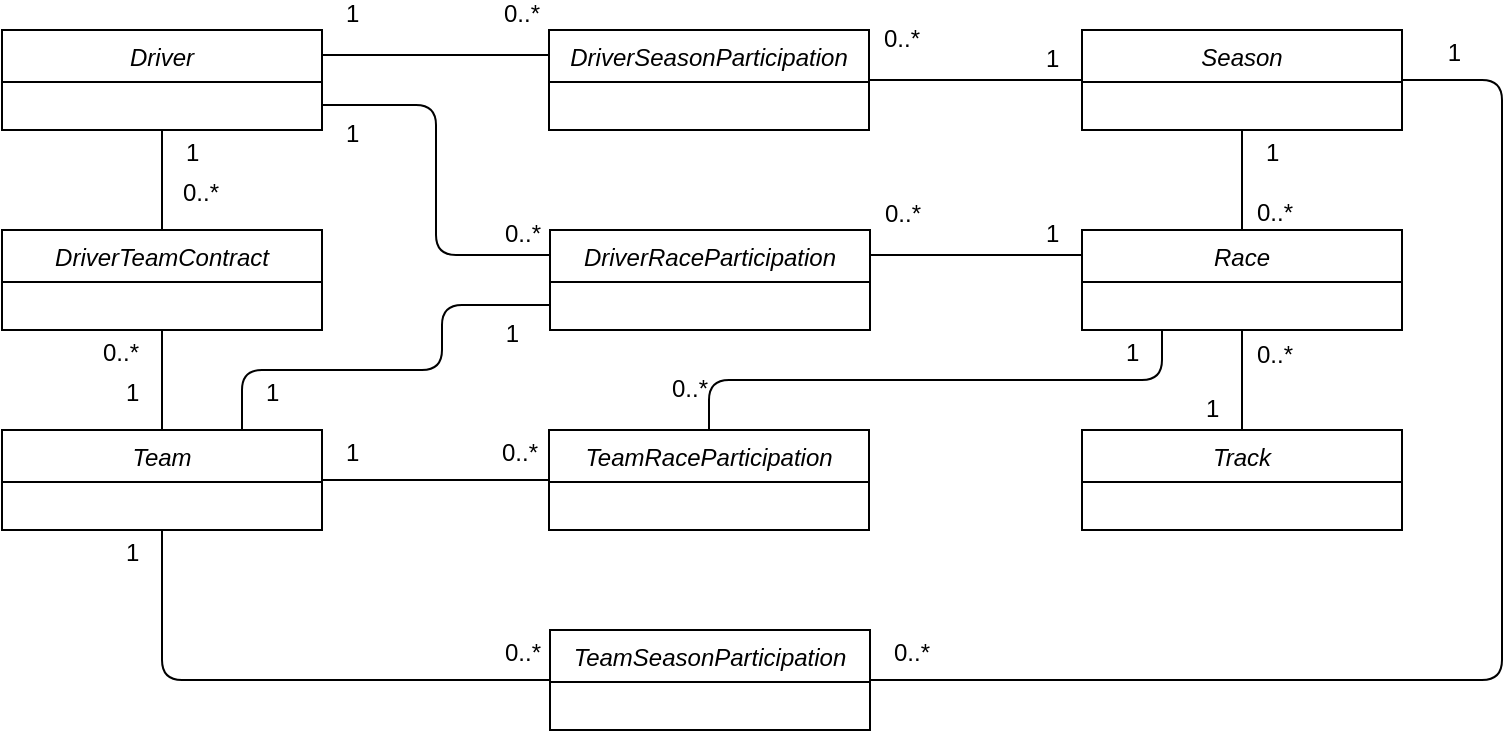 <mxfile version="21.6.1" type="device">
  <diagram id="C5RBs43oDa-KdzZeNtuy" name="Page-1">
    <mxGraphModel dx="1028" dy="706" grid="1" gridSize="10" guides="1" tooltips="1" connect="1" arrows="1" fold="1" page="1" pageScale="1" pageWidth="827" pageHeight="1169" math="0" shadow="0">
      <root>
        <mxCell id="WIyWlLk6GJQsqaUBKTNV-0" />
        <mxCell id="WIyWlLk6GJQsqaUBKTNV-1" parent="WIyWlLk6GJQsqaUBKTNV-0" />
        <mxCell id="zkfFHV4jXpPFQw0GAbJ--0" value="Driver" style="swimlane;fontStyle=2;align=center;verticalAlign=top;childLayout=stackLayout;horizontal=1;startSize=26;horizontalStack=0;resizeParent=1;resizeLast=0;collapsible=1;marginBottom=0;rounded=0;shadow=0;strokeWidth=1;" parent="WIyWlLk6GJQsqaUBKTNV-1" vertex="1">
          <mxGeometry x="60" y="120" width="160" height="50" as="geometry">
            <mxRectangle x="230" y="140" width="160" height="26" as="alternateBounds" />
          </mxGeometry>
        </mxCell>
        <mxCell id="zkfFHV4jXpPFQw0GAbJ--26" value="" style="endArrow=none;shadow=0;strokeWidth=1;rounded=1;endFill=0;edgeStyle=elbowEdgeStyle;elbow=vertical;entryX=0.5;entryY=0;entryDx=0;entryDy=0;" parent="WIyWlLk6GJQsqaUBKTNV-1" source="zkfFHV4jXpPFQw0GAbJ--0" target="C2LUxytdj5E1txI-PoYI-3" edge="1">
          <mxGeometry x="0.5" y="41" relative="1" as="geometry">
            <mxPoint x="230" y="192" as="sourcePoint" />
            <mxPoint x="358" y="189" as="targetPoint" />
            <mxPoint x="-40" y="32" as="offset" />
          </mxGeometry>
        </mxCell>
        <mxCell id="zkfFHV4jXpPFQw0GAbJ--27" value="1" style="resizable=0;align=left;verticalAlign=bottom;labelBackgroundColor=none;fontSize=12;" parent="zkfFHV4jXpPFQw0GAbJ--26" connectable="0" vertex="1">
          <mxGeometry x="-1" relative="1" as="geometry">
            <mxPoint x="10" y="20" as="offset" />
          </mxGeometry>
        </mxCell>
        <mxCell id="zkfFHV4jXpPFQw0GAbJ--28" value="0..*" style="resizable=0;align=right;verticalAlign=bottom;labelBackgroundColor=none;fontSize=12;" parent="zkfFHV4jXpPFQw0GAbJ--26" connectable="0" vertex="1">
          <mxGeometry x="1" relative="1" as="geometry">
            <mxPoint x="30" y="-10" as="offset" />
          </mxGeometry>
        </mxCell>
        <mxCell id="C2LUxytdj5E1txI-PoYI-2" value="Team" style="swimlane;fontStyle=2;align=center;verticalAlign=top;childLayout=stackLayout;horizontal=1;startSize=26;horizontalStack=0;resizeParent=1;resizeLast=0;collapsible=1;marginBottom=0;rounded=0;shadow=0;strokeWidth=1;" vertex="1" parent="WIyWlLk6GJQsqaUBKTNV-1">
          <mxGeometry x="60" y="320" width="160" height="50" as="geometry">
            <mxRectangle x="230" y="140" width="160" height="26" as="alternateBounds" />
          </mxGeometry>
        </mxCell>
        <mxCell id="C2LUxytdj5E1txI-PoYI-3" value="DriverTeamContract" style="swimlane;fontStyle=2;align=center;verticalAlign=top;childLayout=stackLayout;horizontal=1;startSize=26;horizontalStack=0;resizeParent=1;resizeLast=0;collapsible=1;marginBottom=0;rounded=0;shadow=0;strokeWidth=1;" vertex="1" parent="WIyWlLk6GJQsqaUBKTNV-1">
          <mxGeometry x="60" y="220" width="160" height="50" as="geometry">
            <mxRectangle x="230" y="140" width="160" height="26" as="alternateBounds" />
          </mxGeometry>
        </mxCell>
        <mxCell id="C2LUxytdj5E1txI-PoYI-4" value="Season" style="swimlane;fontStyle=2;align=center;verticalAlign=top;childLayout=stackLayout;horizontal=1;startSize=26;horizontalStack=0;resizeParent=1;resizeLast=0;collapsible=1;marginBottom=0;rounded=0;shadow=0;strokeWidth=1;" vertex="1" parent="WIyWlLk6GJQsqaUBKTNV-1">
          <mxGeometry x="600" y="120" width="160" height="50" as="geometry">
            <mxRectangle x="230" y="140" width="160" height="26" as="alternateBounds" />
          </mxGeometry>
        </mxCell>
        <mxCell id="C2LUxytdj5E1txI-PoYI-5" value="Race" style="swimlane;fontStyle=2;align=center;verticalAlign=top;childLayout=stackLayout;horizontal=1;startSize=26;horizontalStack=0;resizeParent=1;resizeLast=0;collapsible=1;marginBottom=0;rounded=0;shadow=0;strokeWidth=1;" vertex="1" parent="WIyWlLk6GJQsqaUBKTNV-1">
          <mxGeometry x="600" y="220" width="160" height="50" as="geometry">
            <mxRectangle x="230" y="140" width="160" height="26" as="alternateBounds" />
          </mxGeometry>
        </mxCell>
        <mxCell id="C2LUxytdj5E1txI-PoYI-6" value="Track" style="swimlane;fontStyle=2;align=center;verticalAlign=top;childLayout=stackLayout;horizontal=1;startSize=26;horizontalStack=0;resizeParent=1;resizeLast=0;collapsible=1;marginBottom=0;rounded=0;shadow=0;strokeWidth=1;" vertex="1" parent="WIyWlLk6GJQsqaUBKTNV-1">
          <mxGeometry x="600" y="320" width="160" height="50" as="geometry">
            <mxRectangle x="230" y="140" width="160" height="26" as="alternateBounds" />
          </mxGeometry>
        </mxCell>
        <mxCell id="C2LUxytdj5E1txI-PoYI-7" value="" style="endArrow=none;shadow=0;strokeWidth=1;rounded=1;endFill=0;edgeStyle=elbowEdgeStyle;elbow=vertical;entryX=0.5;entryY=1;entryDx=0;entryDy=0;exitX=0.5;exitY=0;exitDx=0;exitDy=0;" edge="1" parent="WIyWlLk6GJQsqaUBKTNV-1" source="C2LUxytdj5E1txI-PoYI-2" target="C2LUxytdj5E1txI-PoYI-3">
          <mxGeometry x="0.5" y="41" relative="1" as="geometry">
            <mxPoint x="340" y="450" as="sourcePoint" />
            <mxPoint x="340" y="580" as="targetPoint" />
            <mxPoint x="-40" y="32" as="offset" />
          </mxGeometry>
        </mxCell>
        <mxCell id="C2LUxytdj5E1txI-PoYI-8" value="1" style="resizable=0;align=left;verticalAlign=bottom;labelBackgroundColor=none;fontSize=12;" connectable="0" vertex="1" parent="C2LUxytdj5E1txI-PoYI-7">
          <mxGeometry x="-1" relative="1" as="geometry">
            <mxPoint x="-20" y="-10" as="offset" />
          </mxGeometry>
        </mxCell>
        <mxCell id="C2LUxytdj5E1txI-PoYI-9" value="0..*" style="resizable=0;align=right;verticalAlign=bottom;labelBackgroundColor=none;fontSize=12;" connectable="0" vertex="1" parent="C2LUxytdj5E1txI-PoYI-7">
          <mxGeometry x="1" relative="1" as="geometry">
            <mxPoint x="-10" y="20" as="offset" />
          </mxGeometry>
        </mxCell>
        <mxCell id="C2LUxytdj5E1txI-PoYI-10" value="DriverSeasonParticipation" style="swimlane;fontStyle=2;align=center;verticalAlign=top;childLayout=stackLayout;horizontal=1;startSize=26;horizontalStack=0;resizeParent=1;resizeLast=0;collapsible=1;marginBottom=0;rounded=0;shadow=0;strokeWidth=1;" vertex="1" parent="WIyWlLk6GJQsqaUBKTNV-1">
          <mxGeometry x="333.5" y="120" width="160" height="50" as="geometry">
            <mxRectangle x="230" y="140" width="160" height="26" as="alternateBounds" />
          </mxGeometry>
        </mxCell>
        <mxCell id="C2LUxytdj5E1txI-PoYI-12" value="" style="endArrow=none;shadow=0;strokeWidth=1;rounded=1;endFill=0;edgeStyle=elbowEdgeStyle;elbow=vertical;entryX=0;entryY=0.25;entryDx=0;entryDy=0;exitX=1;exitY=0.25;exitDx=0;exitDy=0;" edge="1" parent="WIyWlLk6GJQsqaUBKTNV-1" source="zkfFHV4jXpPFQw0GAbJ--0" target="C2LUxytdj5E1txI-PoYI-10">
          <mxGeometry x="0.5" y="41" relative="1" as="geometry">
            <mxPoint x="160" y="180" as="sourcePoint" />
            <mxPoint x="160" y="310" as="targetPoint" />
            <mxPoint x="-40" y="32" as="offset" />
          </mxGeometry>
        </mxCell>
        <mxCell id="C2LUxytdj5E1txI-PoYI-13" value="1" style="resizable=0;align=left;verticalAlign=bottom;labelBackgroundColor=none;fontSize=12;" connectable="0" vertex="1" parent="C2LUxytdj5E1txI-PoYI-12">
          <mxGeometry x="-1" relative="1" as="geometry">
            <mxPoint x="10" y="-12" as="offset" />
          </mxGeometry>
        </mxCell>
        <mxCell id="C2LUxytdj5E1txI-PoYI-14" value="0..*" style="resizable=0;align=right;verticalAlign=bottom;labelBackgroundColor=none;fontSize=12;" connectable="0" vertex="1" parent="C2LUxytdj5E1txI-PoYI-12">
          <mxGeometry x="1" relative="1" as="geometry">
            <mxPoint x="-3" y="-12" as="offset" />
          </mxGeometry>
        </mxCell>
        <mxCell id="C2LUxytdj5E1txI-PoYI-15" value="" style="endArrow=none;shadow=0;strokeWidth=1;rounded=1;endFill=0;edgeStyle=elbowEdgeStyle;elbow=vertical;entryX=1;entryY=0.5;entryDx=0;entryDy=0;exitX=0;exitY=0.5;exitDx=0;exitDy=0;" edge="1" parent="WIyWlLk6GJQsqaUBKTNV-1" source="C2LUxytdj5E1txI-PoYI-4" target="C2LUxytdj5E1txI-PoYI-10">
          <mxGeometry x="0.5" y="41" relative="1" as="geometry">
            <mxPoint x="310" y="230" as="sourcePoint" />
            <mxPoint x="344" y="143" as="targetPoint" />
            <mxPoint x="-40" y="32" as="offset" />
          </mxGeometry>
        </mxCell>
        <mxCell id="C2LUxytdj5E1txI-PoYI-16" value="1" style="resizable=0;align=left;verticalAlign=bottom;labelBackgroundColor=none;fontSize=12;" connectable="0" vertex="1" parent="C2LUxytdj5E1txI-PoYI-15">
          <mxGeometry x="-1" relative="1" as="geometry">
            <mxPoint x="-20" y="-2" as="offset" />
          </mxGeometry>
        </mxCell>
        <mxCell id="C2LUxytdj5E1txI-PoYI-17" value="0..*" style="resizable=0;align=right;verticalAlign=bottom;labelBackgroundColor=none;fontSize=12;" connectable="0" vertex="1" parent="C2LUxytdj5E1txI-PoYI-15">
          <mxGeometry x="1" relative="1" as="geometry">
            <mxPoint x="27" y="-12" as="offset" />
          </mxGeometry>
        </mxCell>
        <mxCell id="C2LUxytdj5E1txI-PoYI-18" value="DriverRaceParticipation" style="swimlane;fontStyle=2;align=center;verticalAlign=top;childLayout=stackLayout;horizontal=1;startSize=26;horizontalStack=0;resizeParent=1;resizeLast=0;collapsible=1;marginBottom=0;rounded=0;shadow=0;strokeWidth=1;" vertex="1" parent="WIyWlLk6GJQsqaUBKTNV-1">
          <mxGeometry x="334" y="220" width="160" height="50" as="geometry">
            <mxRectangle x="230" y="140" width="160" height="26" as="alternateBounds" />
          </mxGeometry>
        </mxCell>
        <mxCell id="C2LUxytdj5E1txI-PoYI-19" value="" style="endArrow=none;shadow=0;strokeWidth=1;rounded=1;endFill=0;edgeStyle=elbowEdgeStyle;elbow=vertical;entryX=1;entryY=0.25;entryDx=0;entryDy=0;exitX=0;exitY=0.25;exitDx=0;exitDy=0;" edge="1" parent="WIyWlLk6GJQsqaUBKTNV-1" source="C2LUxytdj5E1txI-PoYI-5" target="C2LUxytdj5E1txI-PoYI-18">
          <mxGeometry x="0.5" y="41" relative="1" as="geometry">
            <mxPoint x="600" y="133" as="sourcePoint" />
            <mxPoint x="504" y="143" as="targetPoint" />
            <mxPoint x="-40" y="32" as="offset" />
          </mxGeometry>
        </mxCell>
        <mxCell id="C2LUxytdj5E1txI-PoYI-20" value="1" style="resizable=0;align=left;verticalAlign=bottom;labelBackgroundColor=none;fontSize=12;" connectable="0" vertex="1" parent="C2LUxytdj5E1txI-PoYI-19">
          <mxGeometry x="-1" relative="1" as="geometry">
            <mxPoint x="-20" y="-2" as="offset" />
          </mxGeometry>
        </mxCell>
        <mxCell id="C2LUxytdj5E1txI-PoYI-21" value="0..*" style="resizable=0;align=right;verticalAlign=bottom;labelBackgroundColor=none;fontSize=12;" connectable="0" vertex="1" parent="C2LUxytdj5E1txI-PoYI-19">
          <mxGeometry x="1" relative="1" as="geometry">
            <mxPoint x="27" y="-12" as="offset" />
          </mxGeometry>
        </mxCell>
        <mxCell id="C2LUxytdj5E1txI-PoYI-22" value="" style="endArrow=none;shadow=0;strokeWidth=1;rounded=1;endFill=0;edgeStyle=orthogonalEdgeStyle;elbow=vertical;entryX=0;entryY=0.25;entryDx=0;entryDy=0;exitX=1;exitY=0.75;exitDx=0;exitDy=0;" edge="1" parent="WIyWlLk6GJQsqaUBKTNV-1" source="zkfFHV4jXpPFQw0GAbJ--0" target="C2LUxytdj5E1txI-PoYI-18">
          <mxGeometry x="0.5" y="41" relative="1" as="geometry">
            <mxPoint x="220" y="190" as="sourcePoint" />
            <mxPoint x="324" y="265" as="targetPoint" />
            <mxPoint x="-40" y="32" as="offset" />
          </mxGeometry>
        </mxCell>
        <mxCell id="C2LUxytdj5E1txI-PoYI-23" value="1" style="resizable=0;align=left;verticalAlign=bottom;labelBackgroundColor=none;fontSize=12;" connectable="0" vertex="1" parent="C2LUxytdj5E1txI-PoYI-22">
          <mxGeometry x="-1" relative="1" as="geometry">
            <mxPoint x="10" y="23" as="offset" />
          </mxGeometry>
        </mxCell>
        <mxCell id="C2LUxytdj5E1txI-PoYI-24" value="0..*" style="resizable=0;align=right;verticalAlign=bottom;labelBackgroundColor=none;fontSize=12;" connectable="0" vertex="1" parent="C2LUxytdj5E1txI-PoYI-22">
          <mxGeometry x="1" relative="1" as="geometry">
            <mxPoint x="-3" y="-2" as="offset" />
          </mxGeometry>
        </mxCell>
        <mxCell id="C2LUxytdj5E1txI-PoYI-26" value="" style="endArrow=none;shadow=0;strokeWidth=1;rounded=1;endFill=0;edgeStyle=elbowEdgeStyle;elbow=vertical;entryX=0.5;entryY=1;entryDx=0;entryDy=0;exitX=0.5;exitY=0;exitDx=0;exitDy=0;" edge="1" parent="WIyWlLk6GJQsqaUBKTNV-1" source="C2LUxytdj5E1txI-PoYI-6" target="C2LUxytdj5E1txI-PoYI-5">
          <mxGeometry x="0.5" y="41" relative="1" as="geometry">
            <mxPoint x="516" y="374.53" as="sourcePoint" />
            <mxPoint x="420" y="374.53" as="targetPoint" />
            <mxPoint x="-40" y="32" as="offset" />
          </mxGeometry>
        </mxCell>
        <mxCell id="C2LUxytdj5E1txI-PoYI-27" value="1" style="resizable=0;align=left;verticalAlign=bottom;labelBackgroundColor=none;fontSize=12;" connectable="0" vertex="1" parent="C2LUxytdj5E1txI-PoYI-26">
          <mxGeometry x="-1" relative="1" as="geometry">
            <mxPoint x="-20" y="-2" as="offset" />
          </mxGeometry>
        </mxCell>
        <mxCell id="C2LUxytdj5E1txI-PoYI-28" value="0..*" style="resizable=0;align=right;verticalAlign=bottom;labelBackgroundColor=none;fontSize=12;" connectable="0" vertex="1" parent="C2LUxytdj5E1txI-PoYI-26">
          <mxGeometry x="1" relative="1" as="geometry">
            <mxPoint x="27" y="21" as="offset" />
          </mxGeometry>
        </mxCell>
        <mxCell id="C2LUxytdj5E1txI-PoYI-29" value="" style="endArrow=none;shadow=0;strokeWidth=1;rounded=1;endFill=0;edgeStyle=elbowEdgeStyle;elbow=vertical;exitX=0.5;exitY=1;exitDx=0;exitDy=0;entryX=0.5;entryY=0;entryDx=0;entryDy=0;" edge="1" parent="WIyWlLk6GJQsqaUBKTNV-1" source="C2LUxytdj5E1txI-PoYI-4" target="C2LUxytdj5E1txI-PoYI-5">
          <mxGeometry x="0.5" y="41" relative="1" as="geometry">
            <mxPoint x="460" y="415" as="sourcePoint" />
            <mxPoint x="670" y="220" as="targetPoint" />
            <mxPoint x="-40" y="32" as="offset" />
          </mxGeometry>
        </mxCell>
        <mxCell id="C2LUxytdj5E1txI-PoYI-30" value="1" style="resizable=0;align=left;verticalAlign=bottom;labelBackgroundColor=none;fontSize=12;" connectable="0" vertex="1" parent="C2LUxytdj5E1txI-PoYI-29">
          <mxGeometry x="-1" relative="1" as="geometry">
            <mxPoint x="10" y="20" as="offset" />
          </mxGeometry>
        </mxCell>
        <mxCell id="C2LUxytdj5E1txI-PoYI-31" value="0..*" style="resizable=0;align=right;verticalAlign=bottom;labelBackgroundColor=none;fontSize=12;" connectable="0" vertex="1" parent="C2LUxytdj5E1txI-PoYI-29">
          <mxGeometry x="1" relative="1" as="geometry">
            <mxPoint x="27" as="offset" />
          </mxGeometry>
        </mxCell>
        <mxCell id="C2LUxytdj5E1txI-PoYI-32" value="TeamSeasonParticipation" style="swimlane;fontStyle=2;align=center;verticalAlign=top;childLayout=stackLayout;horizontal=1;startSize=26;horizontalStack=0;resizeParent=1;resizeLast=0;collapsible=1;marginBottom=0;rounded=0;shadow=0;strokeWidth=1;" vertex="1" parent="WIyWlLk6GJQsqaUBKTNV-1">
          <mxGeometry x="334" y="420" width="160" height="50" as="geometry">
            <mxRectangle x="230" y="140" width="160" height="26" as="alternateBounds" />
          </mxGeometry>
        </mxCell>
        <mxCell id="C2LUxytdj5E1txI-PoYI-33" value="" style="endArrow=none;shadow=0;strokeWidth=1;rounded=1;endFill=0;edgeStyle=elbowEdgeStyle;elbow=vertical;entryX=0;entryY=0.5;entryDx=0;entryDy=0;exitX=0.5;exitY=1;exitDx=0;exitDy=0;" edge="1" parent="WIyWlLk6GJQsqaUBKTNV-1" source="C2LUxytdj5E1txI-PoYI-2" target="C2LUxytdj5E1txI-PoYI-32">
          <mxGeometry x="0.5" y="41" relative="1" as="geometry">
            <mxPoint x="229.5" y="440.05" as="sourcePoint" />
            <mxPoint x="333.5" y="440.05" as="targetPoint" />
            <mxPoint x="-40" y="32" as="offset" />
            <Array as="points">
              <mxPoint x="240" y="445" />
            </Array>
          </mxGeometry>
        </mxCell>
        <mxCell id="C2LUxytdj5E1txI-PoYI-34" value="1" style="resizable=0;align=left;verticalAlign=bottom;labelBackgroundColor=none;fontSize=12;" connectable="0" vertex="1" parent="C2LUxytdj5E1txI-PoYI-33">
          <mxGeometry x="-1" relative="1" as="geometry">
            <mxPoint x="-20" y="20" as="offset" />
          </mxGeometry>
        </mxCell>
        <mxCell id="C2LUxytdj5E1txI-PoYI-35" value="0..*" style="resizable=0;align=right;verticalAlign=bottom;labelBackgroundColor=none;fontSize=12;" connectable="0" vertex="1" parent="C2LUxytdj5E1txI-PoYI-33">
          <mxGeometry x="1" relative="1" as="geometry">
            <mxPoint x="-3" y="-5" as="offset" />
          </mxGeometry>
        </mxCell>
        <mxCell id="C2LUxytdj5E1txI-PoYI-39" value="" style="endArrow=none;shadow=0;strokeWidth=1;rounded=1;endFill=0;edgeStyle=orthogonalEdgeStyle;elbow=vertical;entryX=1;entryY=0.5;entryDx=0;entryDy=0;exitX=1;exitY=0.5;exitDx=0;exitDy=0;" edge="1" parent="WIyWlLk6GJQsqaUBKTNV-1" source="C2LUxytdj5E1txI-PoYI-32" target="C2LUxytdj5E1txI-PoYI-4">
          <mxGeometry relative="1" as="geometry">
            <mxPoint x="520" y="490" as="sourcePoint" />
            <mxPoint x="624" y="490" as="targetPoint" />
            <Array as="points">
              <mxPoint x="810" y="445" />
              <mxPoint x="810" y="145" />
            </Array>
          </mxGeometry>
        </mxCell>
        <mxCell id="C2LUxytdj5E1txI-PoYI-40" value="0..*" style="resizable=0;align=left;verticalAlign=bottom;labelBackgroundColor=none;fontSize=12;" connectable="0" vertex="1" parent="C2LUxytdj5E1txI-PoYI-39">
          <mxGeometry x="-1" relative="1" as="geometry">
            <mxPoint x="10" y="-5" as="offset" />
          </mxGeometry>
        </mxCell>
        <mxCell id="C2LUxytdj5E1txI-PoYI-41" value="1" style="resizable=0;align=right;verticalAlign=bottom;labelBackgroundColor=none;fontSize=12;" connectable="0" vertex="1" parent="C2LUxytdj5E1txI-PoYI-39">
          <mxGeometry x="1" relative="1" as="geometry">
            <mxPoint x="31" y="-5" as="offset" />
          </mxGeometry>
        </mxCell>
        <mxCell id="C2LUxytdj5E1txI-PoYI-45" value="TeamRaceParticipation" style="swimlane;fontStyle=2;align=center;verticalAlign=top;childLayout=stackLayout;horizontal=1;startSize=26;horizontalStack=0;resizeParent=1;resizeLast=0;collapsible=1;marginBottom=0;rounded=0;shadow=0;strokeWidth=1;" vertex="1" parent="WIyWlLk6GJQsqaUBKTNV-1">
          <mxGeometry x="333.5" y="320" width="160" height="50" as="geometry">
            <mxRectangle x="230" y="140" width="160" height="26" as="alternateBounds" />
          </mxGeometry>
        </mxCell>
        <mxCell id="C2LUxytdj5E1txI-PoYI-47" value="" style="endArrow=none;shadow=0;strokeWidth=1;rounded=1;endFill=0;edgeStyle=orthogonalEdgeStyle;elbow=vertical;entryX=0;entryY=0.5;entryDx=0;entryDy=0;exitX=1;exitY=0.5;exitDx=0;exitDy=0;" edge="1" parent="WIyWlLk6GJQsqaUBKTNV-1" source="C2LUxytdj5E1txI-PoYI-2" target="C2LUxytdj5E1txI-PoYI-45">
          <mxGeometry x="0.5" y="41" relative="1" as="geometry">
            <mxPoint x="180" y="440" as="sourcePoint" />
            <mxPoint x="344" y="465" as="targetPoint" />
            <mxPoint x="-40" y="32" as="offset" />
            <Array as="points">
              <mxPoint x="280" y="345" />
              <mxPoint x="280" y="345" />
            </Array>
          </mxGeometry>
        </mxCell>
        <mxCell id="C2LUxytdj5E1txI-PoYI-48" value="1" style="resizable=0;align=left;verticalAlign=bottom;labelBackgroundColor=none;fontSize=12;" connectable="0" vertex="1" parent="C2LUxytdj5E1txI-PoYI-47">
          <mxGeometry x="-1" relative="1" as="geometry">
            <mxPoint x="10" y="-5" as="offset" />
          </mxGeometry>
        </mxCell>
        <mxCell id="C2LUxytdj5E1txI-PoYI-49" value="0..*" style="resizable=0;align=right;verticalAlign=bottom;labelBackgroundColor=none;fontSize=12;" connectable="0" vertex="1" parent="C2LUxytdj5E1txI-PoYI-47">
          <mxGeometry x="1" relative="1" as="geometry">
            <mxPoint x="-4" y="-5" as="offset" />
          </mxGeometry>
        </mxCell>
        <mxCell id="C2LUxytdj5E1txI-PoYI-50" value="" style="endArrow=none;shadow=0;strokeWidth=1;rounded=1;endFill=0;edgeStyle=elbowEdgeStyle;elbow=vertical;entryX=0.5;entryY=0;entryDx=0;entryDy=0;exitX=0.25;exitY=1;exitDx=0;exitDy=0;" edge="1" parent="WIyWlLk6GJQsqaUBKTNV-1" source="C2LUxytdj5E1txI-PoYI-5" target="C2LUxytdj5E1txI-PoYI-45">
          <mxGeometry x="0.5" y="41" relative="1" as="geometry">
            <mxPoint x="600" y="243" as="sourcePoint" />
            <mxPoint x="504" y="243" as="targetPoint" />
            <mxPoint x="-40" y="32" as="offset" />
            <Array as="points" />
          </mxGeometry>
        </mxCell>
        <mxCell id="C2LUxytdj5E1txI-PoYI-51" value="1" style="resizable=0;align=left;verticalAlign=bottom;labelBackgroundColor=none;fontSize=12;" connectable="0" vertex="1" parent="C2LUxytdj5E1txI-PoYI-50">
          <mxGeometry x="-1" relative="1" as="geometry">
            <mxPoint x="-20" y="20" as="offset" />
          </mxGeometry>
        </mxCell>
        <mxCell id="C2LUxytdj5E1txI-PoYI-52" value="0..*" style="resizable=0;align=right;verticalAlign=bottom;labelBackgroundColor=none;fontSize=12;" connectable="0" vertex="1" parent="C2LUxytdj5E1txI-PoYI-50">
          <mxGeometry x="1" relative="1" as="geometry">
            <mxPoint x="1" y="-12" as="offset" />
          </mxGeometry>
        </mxCell>
        <mxCell id="C2LUxytdj5E1txI-PoYI-53" value="" style="endArrow=none;shadow=0;strokeWidth=1;rounded=1;endFill=0;edgeStyle=orthogonalEdgeStyle;elbow=vertical;entryX=0;entryY=0.75;entryDx=0;entryDy=0;exitX=0.75;exitY=0;exitDx=0;exitDy=0;" edge="1" parent="WIyWlLk6GJQsqaUBKTNV-1" source="C2LUxytdj5E1txI-PoYI-2" target="C2LUxytdj5E1txI-PoYI-18">
          <mxGeometry x="0.5" y="41" relative="1" as="geometry">
            <mxPoint x="610" y="243" as="sourcePoint" />
            <mxPoint x="504" y="243" as="targetPoint" />
            <mxPoint x="-40" y="32" as="offset" />
            <Array as="points">
              <mxPoint x="180" y="290" />
              <mxPoint x="280" y="290" />
              <mxPoint x="280" y="258" />
            </Array>
          </mxGeometry>
        </mxCell>
        <mxCell id="C2LUxytdj5E1txI-PoYI-54" value="1" style="resizable=0;align=left;verticalAlign=bottom;labelBackgroundColor=none;fontSize=12;" connectable="0" vertex="1" parent="C2LUxytdj5E1txI-PoYI-53">
          <mxGeometry x="-1" relative="1" as="geometry">
            <mxPoint x="10" y="-10" as="offset" />
          </mxGeometry>
        </mxCell>
        <mxCell id="C2LUxytdj5E1txI-PoYI-55" value="1" style="resizable=0;align=right;verticalAlign=bottom;labelBackgroundColor=none;fontSize=12;" connectable="0" vertex="1" parent="C2LUxytdj5E1txI-PoYI-53">
          <mxGeometry x="1" relative="1" as="geometry">
            <mxPoint x="-14" y="23" as="offset" />
          </mxGeometry>
        </mxCell>
      </root>
    </mxGraphModel>
  </diagram>
</mxfile>
